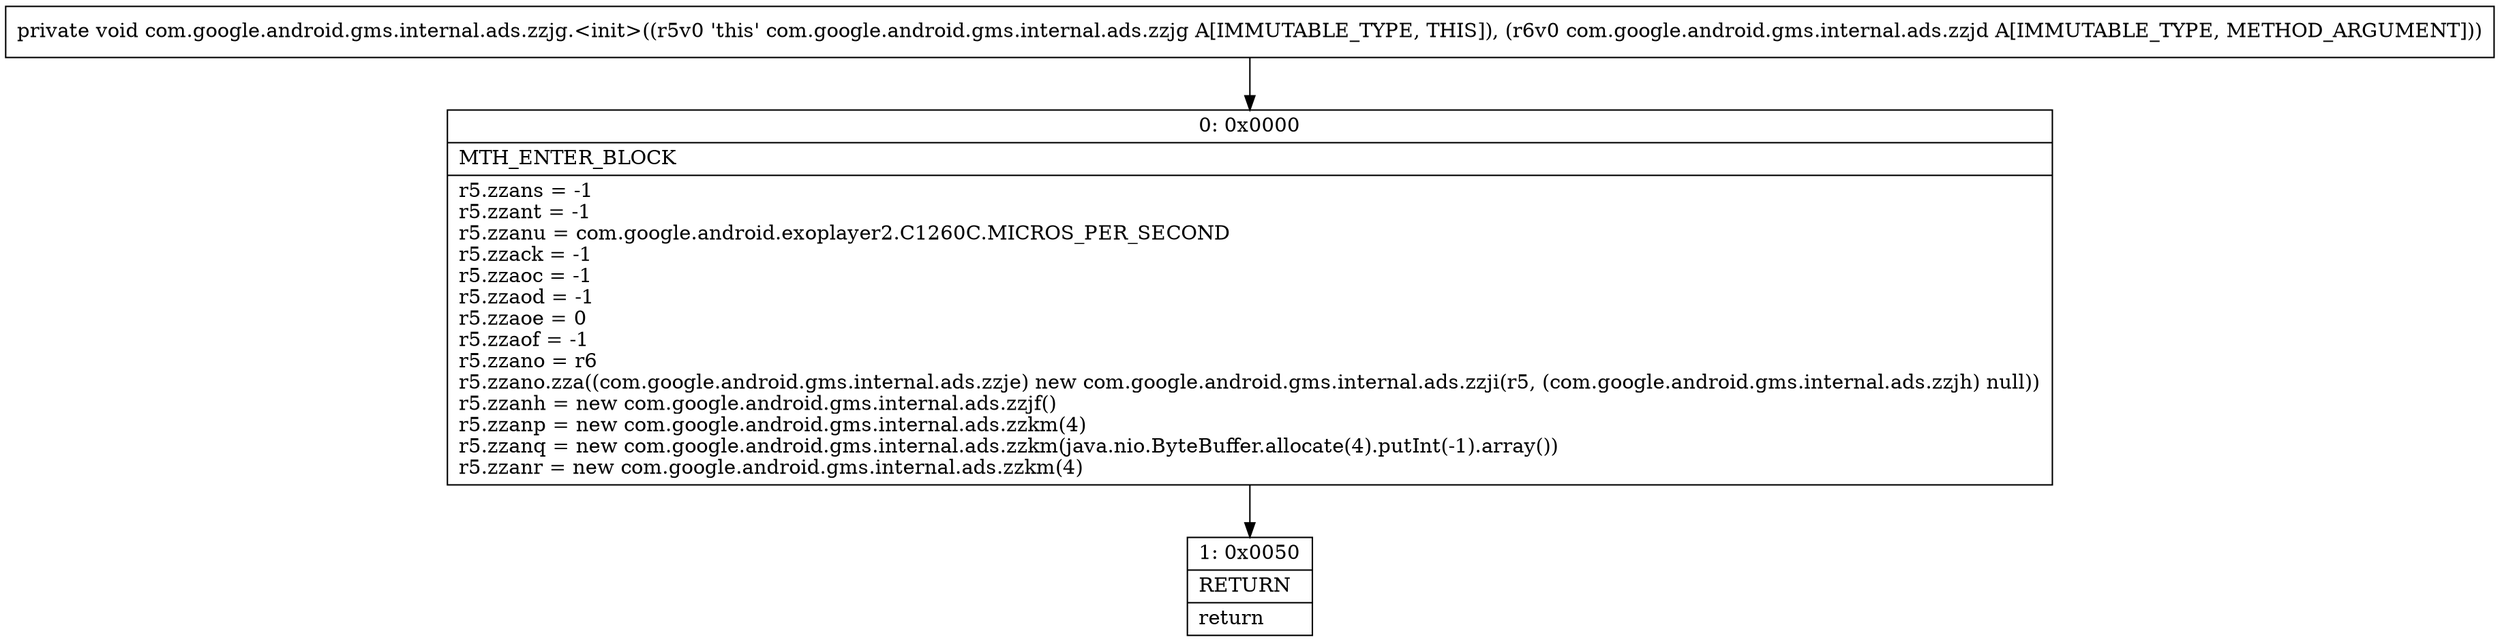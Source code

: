 digraph "CFG forcom.google.android.gms.internal.ads.zzjg.\<init\>(Lcom\/google\/android\/gms\/internal\/ads\/zzjd;)V" {
Node_0 [shape=record,label="{0\:\ 0x0000|MTH_ENTER_BLOCK\l|r5.zzans = \-1\lr5.zzant = \-1\lr5.zzanu = com.google.android.exoplayer2.C1260C.MICROS_PER_SECOND\lr5.zzack = \-1\lr5.zzaoc = \-1\lr5.zzaod = \-1\lr5.zzaoe = 0\lr5.zzaof = \-1\lr5.zzano = r6\lr5.zzano.zza((com.google.android.gms.internal.ads.zzje) new com.google.android.gms.internal.ads.zzji(r5, (com.google.android.gms.internal.ads.zzjh) null))\lr5.zzanh = new com.google.android.gms.internal.ads.zzjf()\lr5.zzanp = new com.google.android.gms.internal.ads.zzkm(4)\lr5.zzanq = new com.google.android.gms.internal.ads.zzkm(java.nio.ByteBuffer.allocate(4).putInt(\-1).array())\lr5.zzanr = new com.google.android.gms.internal.ads.zzkm(4)\l}"];
Node_1 [shape=record,label="{1\:\ 0x0050|RETURN\l|return\l}"];
MethodNode[shape=record,label="{private void com.google.android.gms.internal.ads.zzjg.\<init\>((r5v0 'this' com.google.android.gms.internal.ads.zzjg A[IMMUTABLE_TYPE, THIS]), (r6v0 com.google.android.gms.internal.ads.zzjd A[IMMUTABLE_TYPE, METHOD_ARGUMENT])) }"];
MethodNode -> Node_0;
Node_0 -> Node_1;
}

